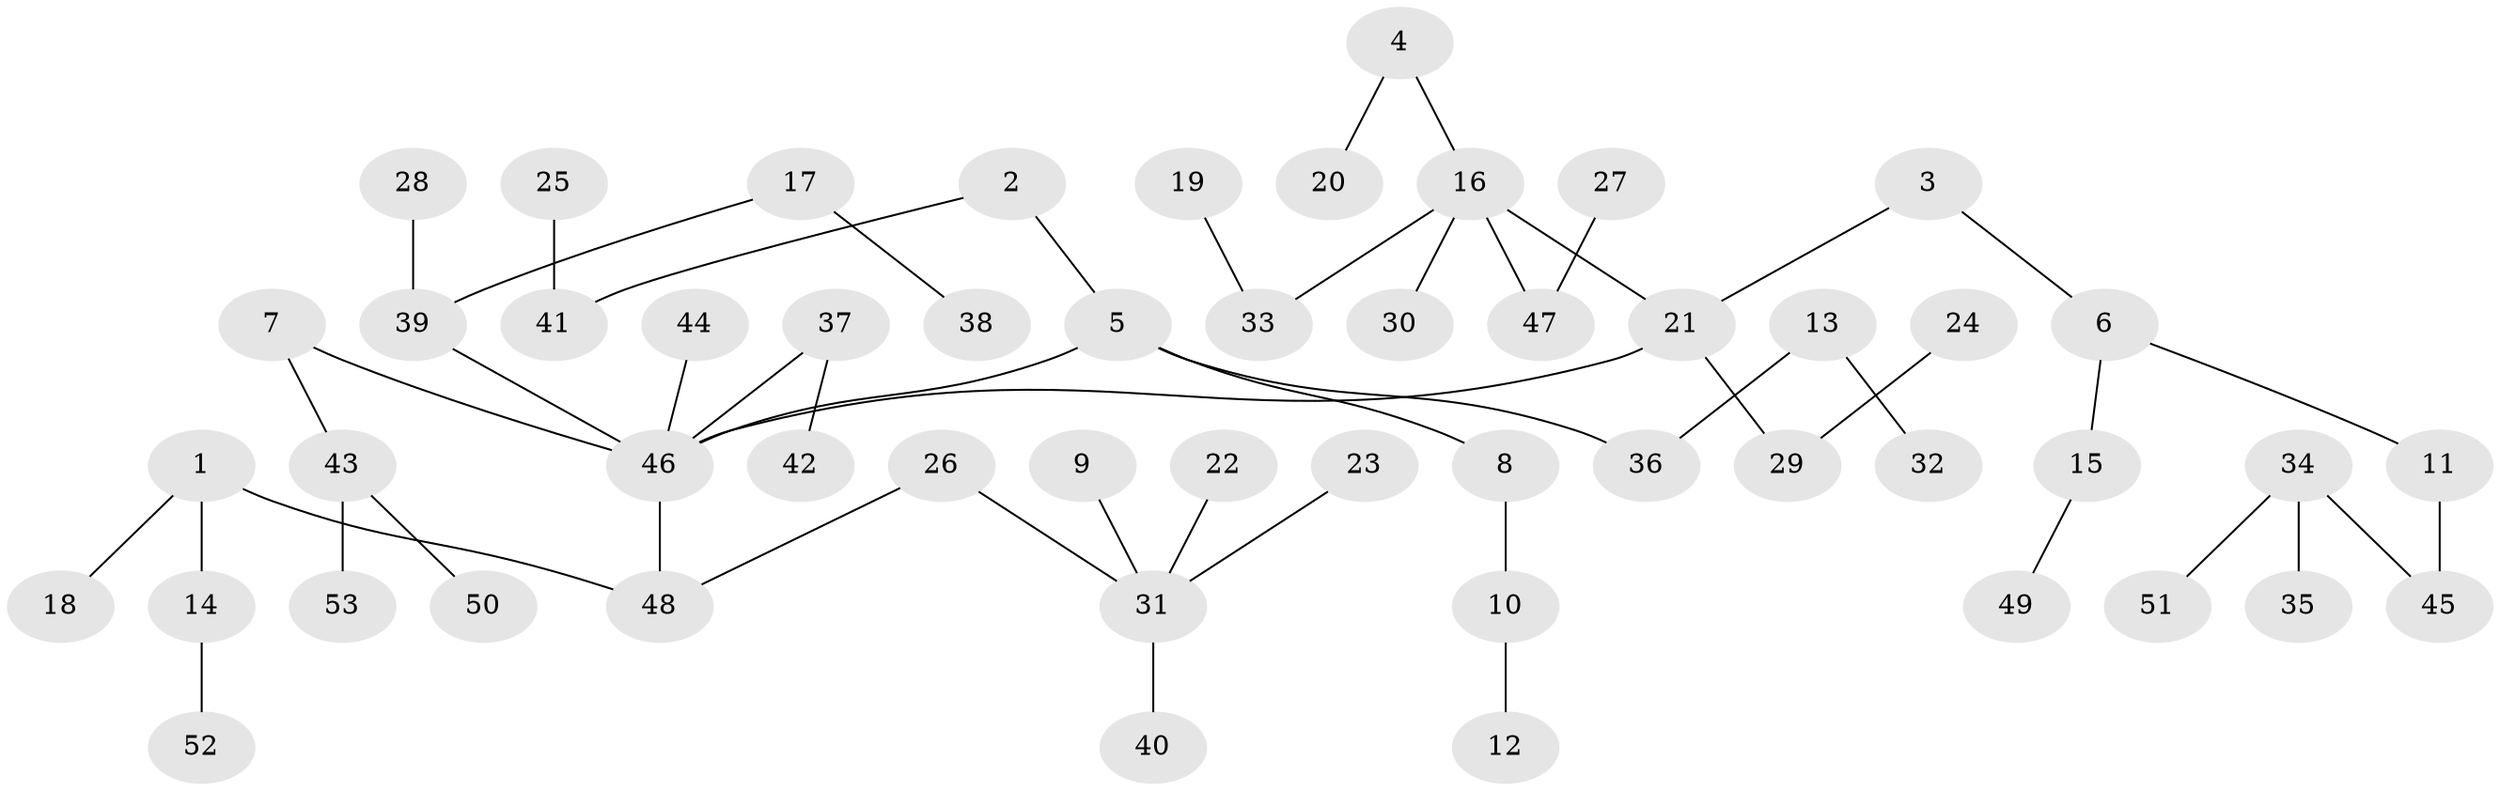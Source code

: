// original degree distribution, {9: 0.009523809523809525, 4: 0.047619047619047616, 3: 0.10476190476190476, 5: 0.02857142857142857, 2: 0.3333333333333333, 6: 0.009523809523809525, 7: 0.009523809523809525, 1: 0.45714285714285713}
// Generated by graph-tools (version 1.1) at 2025/02/03/09/25 03:02:30]
// undirected, 53 vertices, 52 edges
graph export_dot {
graph [start="1"]
  node [color=gray90,style=filled];
  1;
  2;
  3;
  4;
  5;
  6;
  7;
  8;
  9;
  10;
  11;
  12;
  13;
  14;
  15;
  16;
  17;
  18;
  19;
  20;
  21;
  22;
  23;
  24;
  25;
  26;
  27;
  28;
  29;
  30;
  31;
  32;
  33;
  34;
  35;
  36;
  37;
  38;
  39;
  40;
  41;
  42;
  43;
  44;
  45;
  46;
  47;
  48;
  49;
  50;
  51;
  52;
  53;
  1 -- 14 [weight=1.0];
  1 -- 18 [weight=1.0];
  1 -- 48 [weight=1.0];
  2 -- 5 [weight=1.0];
  2 -- 41 [weight=1.0];
  3 -- 6 [weight=1.0];
  3 -- 21 [weight=1.0];
  4 -- 16 [weight=1.0];
  4 -- 20 [weight=1.0];
  5 -- 8 [weight=1.0];
  5 -- 36 [weight=1.0];
  5 -- 46 [weight=1.0];
  6 -- 11 [weight=1.0];
  6 -- 15 [weight=1.0];
  7 -- 43 [weight=1.0];
  7 -- 46 [weight=1.0];
  8 -- 10 [weight=1.0];
  9 -- 31 [weight=1.0];
  10 -- 12 [weight=1.0];
  11 -- 45 [weight=1.0];
  13 -- 32 [weight=1.0];
  13 -- 36 [weight=1.0];
  14 -- 52 [weight=1.0];
  15 -- 49 [weight=1.0];
  16 -- 21 [weight=1.0];
  16 -- 30 [weight=1.0];
  16 -- 33 [weight=1.0];
  16 -- 47 [weight=1.0];
  17 -- 38 [weight=1.0];
  17 -- 39 [weight=1.0];
  19 -- 33 [weight=1.0];
  21 -- 29 [weight=1.0];
  21 -- 46 [weight=1.0];
  22 -- 31 [weight=1.0];
  23 -- 31 [weight=1.0];
  24 -- 29 [weight=1.0];
  25 -- 41 [weight=1.0];
  26 -- 31 [weight=1.0];
  26 -- 48 [weight=1.0];
  27 -- 47 [weight=1.0];
  28 -- 39 [weight=1.0];
  31 -- 40 [weight=1.0];
  34 -- 35 [weight=1.0];
  34 -- 45 [weight=1.0];
  34 -- 51 [weight=1.0];
  37 -- 42 [weight=1.0];
  37 -- 46 [weight=1.0];
  39 -- 46 [weight=1.0];
  43 -- 50 [weight=1.0];
  43 -- 53 [weight=1.0];
  44 -- 46 [weight=1.0];
  46 -- 48 [weight=1.0];
}
